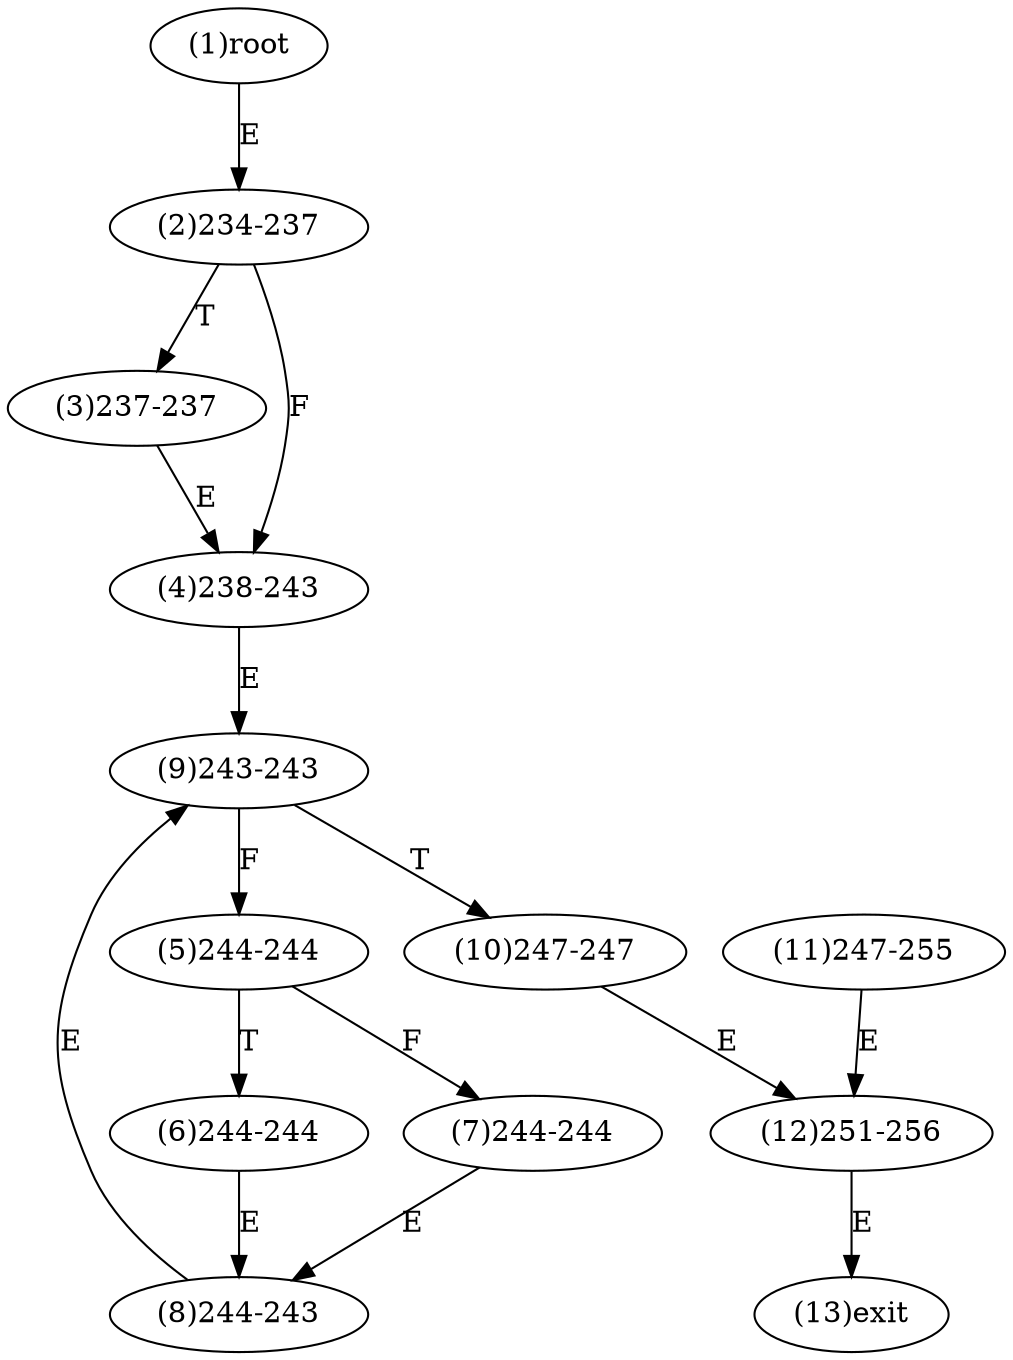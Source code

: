 digraph "" { 
1[ label="(1)root"];
2[ label="(2)234-237"];
3[ label="(3)237-237"];
4[ label="(4)238-243"];
5[ label="(5)244-244"];
6[ label="(6)244-244"];
7[ label="(7)244-244"];
8[ label="(8)244-243"];
9[ label="(9)243-243"];
10[ label="(10)247-247"];
11[ label="(11)247-255"];
12[ label="(12)251-256"];
13[ label="(13)exit"];
1->2[ label="E"];
2->4[ label="F"];
2->3[ label="T"];
3->4[ label="E"];
4->9[ label="E"];
5->7[ label="F"];
5->6[ label="T"];
6->8[ label="E"];
7->8[ label="E"];
8->9[ label="E"];
9->5[ label="F"];
9->10[ label="T"];
10->12[ label="E"];
11->12[ label="E"];
12->13[ label="E"];
}